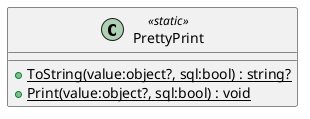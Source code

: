 @startuml
class PrettyPrint <<static>> {
    + {static} ToString(value:object?, sql:bool) : string?
    + {static} Print(value:object?, sql:bool) : void
}
@enduml
